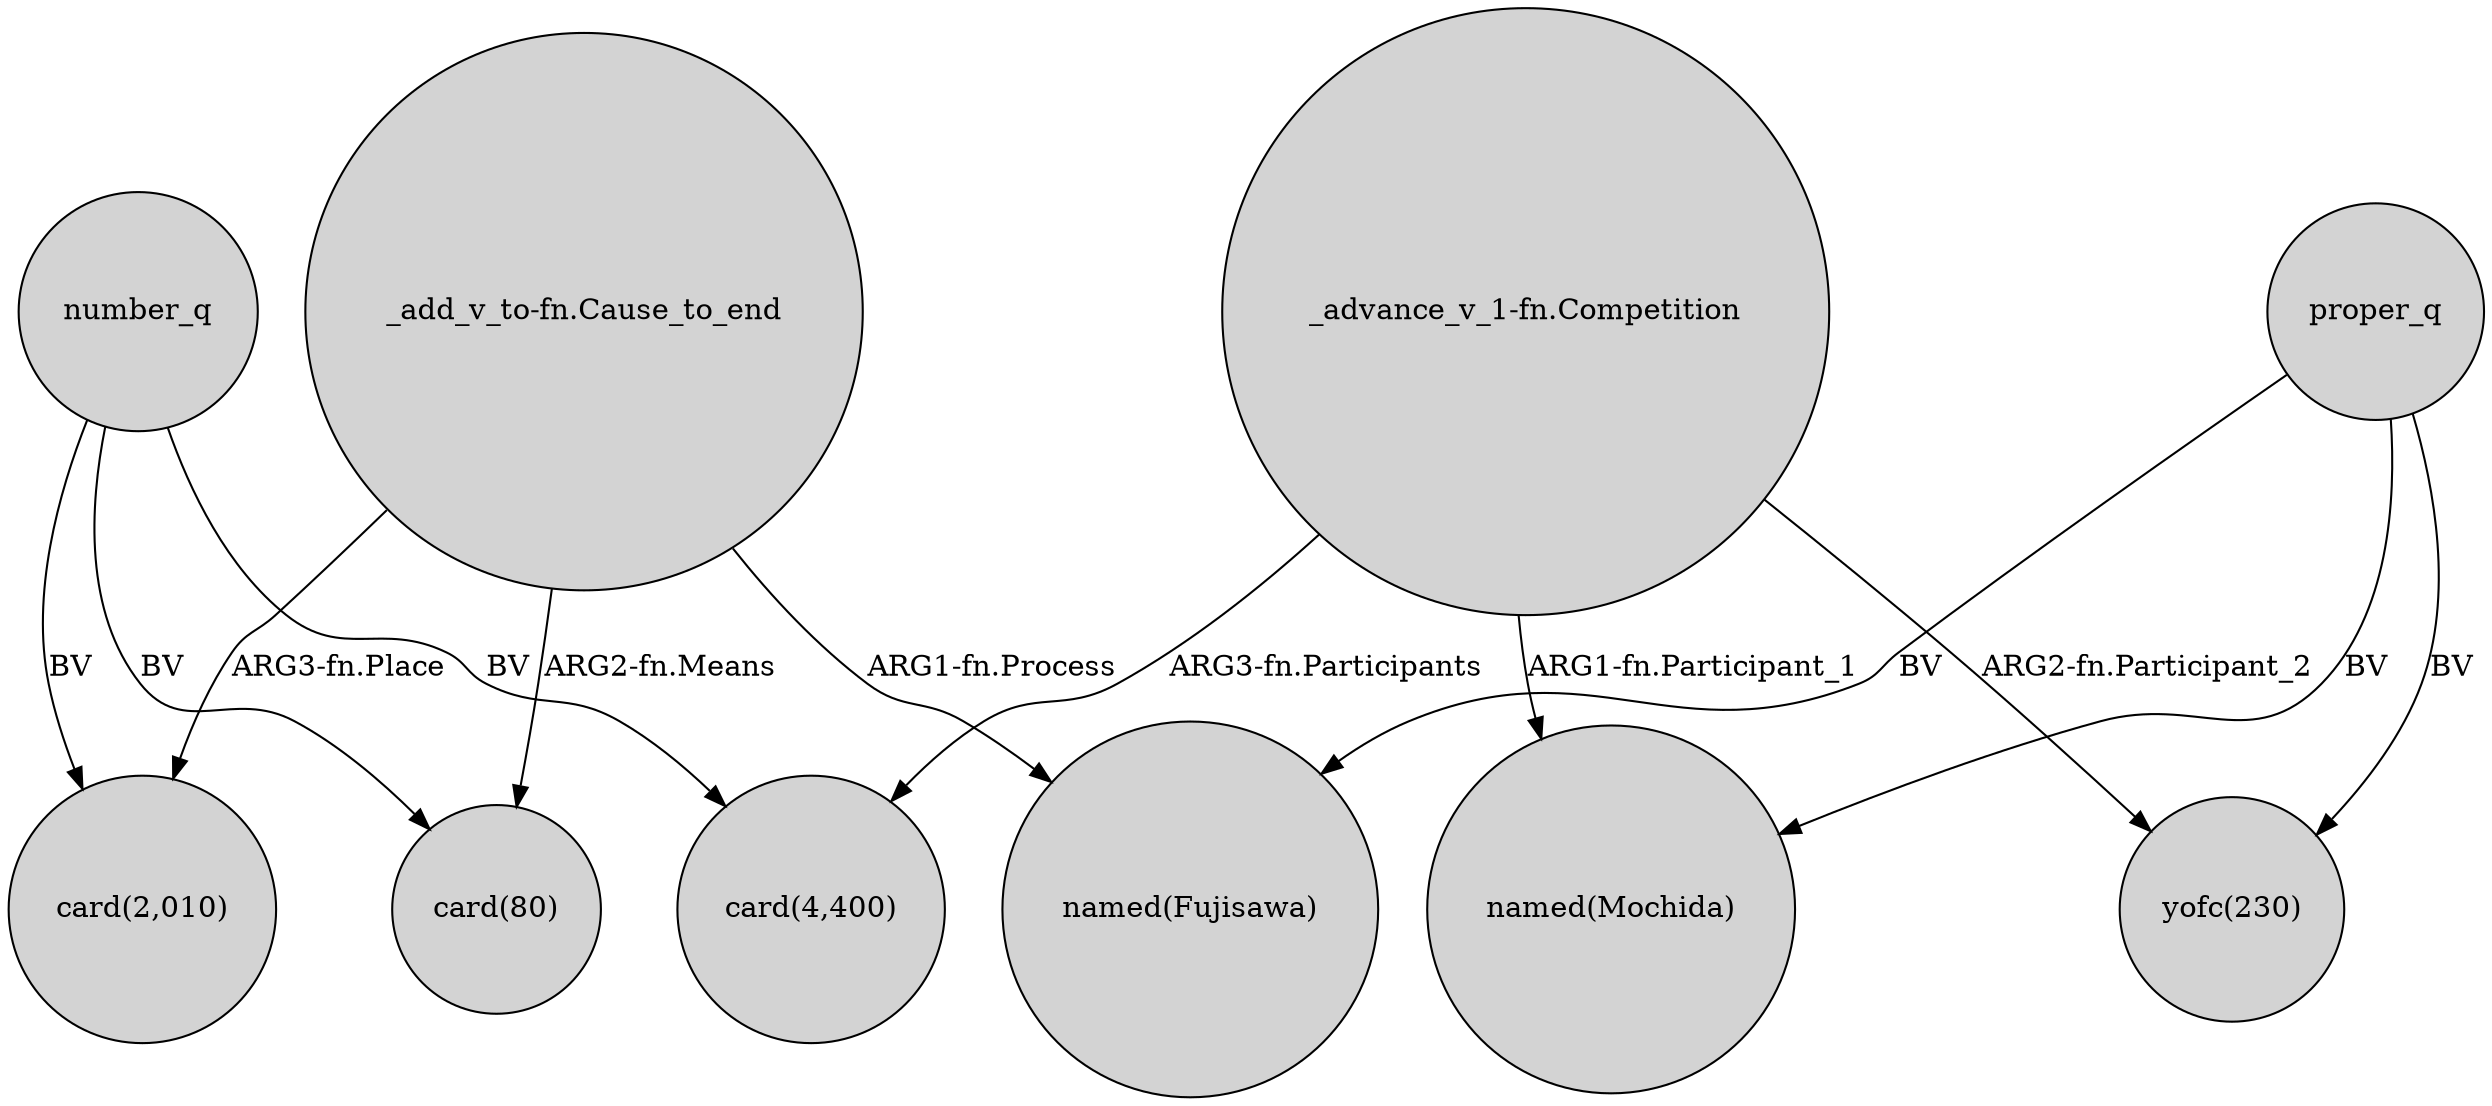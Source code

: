 digraph {
	node [shape=circle style=filled]
	"_advance_v_1-fn.Competition" -> "card(4,400)" [label="ARG3-fn.Participants"]
	"_add_v_to-fn.Cause_to_end" -> "card(2,010)" [label="ARG3-fn.Place"]
	number_q -> "card(80)" [label=BV]
	"_add_v_to-fn.Cause_to_end" -> "card(80)" [label="ARG2-fn.Means"]
	number_q -> "card(2,010)" [label=BV]
	"_add_v_to-fn.Cause_to_end" -> "named(Fujisawa)" [label="ARG1-fn.Process"]
	proper_q -> "named(Mochida)" [label=BV]
	"_advance_v_1-fn.Competition" -> "yofc(230)" [label="ARG2-fn.Participant_2"]
	number_q -> "card(4,400)" [label=BV]
	proper_q -> "named(Fujisawa)" [label=BV]
	proper_q -> "yofc(230)" [label=BV]
	"_advance_v_1-fn.Competition" -> "named(Mochida)" [label="ARG1-fn.Participant_1"]
}
